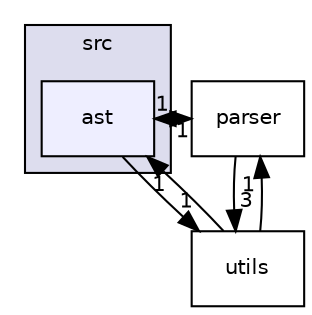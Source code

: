 digraph "src/ast" {
  compound=true
  node [ fontsize="10", fontname="Helvetica"];
  edge [ labelfontsize="10", labelfontname="Helvetica"];
  subgraph clusterdir_68267d1309a1af8e8297ef4c3efbcdba {
    graph [ bgcolor="#ddddee", pencolor="black", label="src" fontname="Helvetica", fontsize="10", URL="dir_68267d1309a1af8e8297ef4c3efbcdba.html"]
  dir_203e5988f1ed315d29383d699972de6f [shape=box, label="ast", style="filled", fillcolor="#eeeeff", pencolor="black", URL="dir_203e5988f1ed315d29383d699972de6f.html"];
  }
  dir_6cd8491d143eb218b70983dbdb3c58bc [shape=box label="parser" URL="dir_6cd8491d143eb218b70983dbdb3c58bc.html"];
  dir_313caf1132e152dd9b58bea13a4052ca [shape=box label="utils" URL="dir_313caf1132e152dd9b58bea13a4052ca.html"];
  dir_203e5988f1ed315d29383d699972de6f->dir_6cd8491d143eb218b70983dbdb3c58bc [headlabel="1", labeldistance=1.5 headhref="dir_000005_000016.html"];
  dir_203e5988f1ed315d29383d699972de6f->dir_313caf1132e152dd9b58bea13a4052ca [headlabel="1", labeldistance=1.5 headhref="dir_000005_000017.html"];
  dir_6cd8491d143eb218b70983dbdb3c58bc->dir_203e5988f1ed315d29383d699972de6f [headlabel="1", labeldistance=1.5 headhref="dir_000016_000005.html"];
  dir_6cd8491d143eb218b70983dbdb3c58bc->dir_313caf1132e152dd9b58bea13a4052ca [headlabel="3", labeldistance=1.5 headhref="dir_000016_000017.html"];
  dir_313caf1132e152dd9b58bea13a4052ca->dir_203e5988f1ed315d29383d699972de6f [headlabel="1", labeldistance=1.5 headhref="dir_000017_000005.html"];
  dir_313caf1132e152dd9b58bea13a4052ca->dir_6cd8491d143eb218b70983dbdb3c58bc [headlabel="1", labeldistance=1.5 headhref="dir_000017_000016.html"];
}
